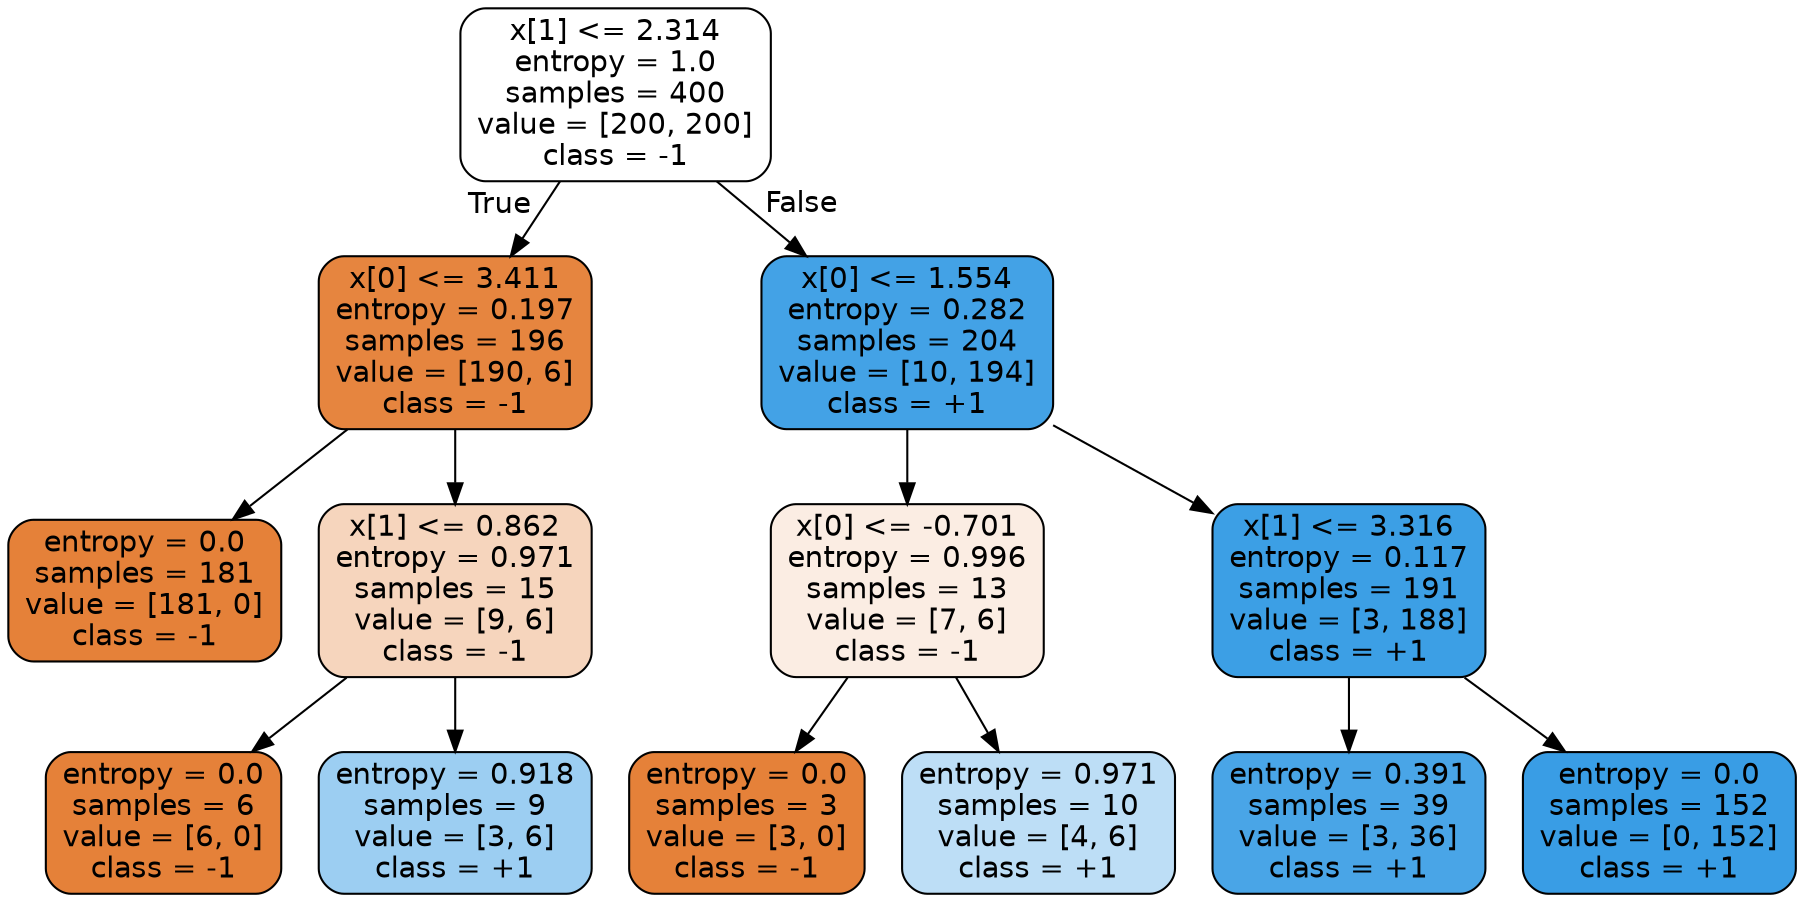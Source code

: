 digraph Tree {
node [shape=box, style="filled, rounded", color="black", fontname="helvetica"] ;
edge [fontname="helvetica"] ;
0 [label="x[1] <= 2.314\nentropy = 1.0\nsamples = 400\nvalue = [200, 200]\nclass = -1", fillcolor="#ffffff"] ;
1 [label="x[0] <= 3.411\nentropy = 0.197\nsamples = 196\nvalue = [190, 6]\nclass = -1", fillcolor="#e6853f"] ;
0 -> 1 [labeldistance=2.5, labelangle=45, headlabel="True"] ;
2 [label="entropy = 0.0\nsamples = 181\nvalue = [181, 0]\nclass = -1", fillcolor="#e58139"] ;
1 -> 2 ;
3 [label="x[1] <= 0.862\nentropy = 0.971\nsamples = 15\nvalue = [9, 6]\nclass = -1", fillcolor="#f6d5bd"] ;
1 -> 3 ;
4 [label="entropy = 0.0\nsamples = 6\nvalue = [6, 0]\nclass = -1", fillcolor="#e58139"] ;
3 -> 4 ;
5 [label="entropy = 0.918\nsamples = 9\nvalue = [3, 6]\nclass = +1", fillcolor="#9ccef2"] ;
3 -> 5 ;
6 [label="x[0] <= 1.554\nentropy = 0.282\nsamples = 204\nvalue = [10, 194]\nclass = +1", fillcolor="#43a2e6"] ;
0 -> 6 [labeldistance=2.5, labelangle=-45, headlabel="False"] ;
7 [label="x[0] <= -0.701\nentropy = 0.996\nsamples = 13\nvalue = [7, 6]\nclass = -1", fillcolor="#fbede3"] ;
6 -> 7 ;
8 [label="entropy = 0.0\nsamples = 3\nvalue = [3, 0]\nclass = -1", fillcolor="#e58139"] ;
7 -> 8 ;
9 [label="entropy = 0.971\nsamples = 10\nvalue = [4, 6]\nclass = +1", fillcolor="#bddef6"] ;
7 -> 9 ;
10 [label="x[1] <= 3.316\nentropy = 0.117\nsamples = 191\nvalue = [3, 188]\nclass = +1", fillcolor="#3c9fe5"] ;
6 -> 10 ;
11 [label="entropy = 0.391\nsamples = 39\nvalue = [3, 36]\nclass = +1", fillcolor="#49a5e7"] ;
10 -> 11 ;
12 [label="entropy = 0.0\nsamples = 152\nvalue = [0, 152]\nclass = +1", fillcolor="#399de5"] ;
10 -> 12 ;
}